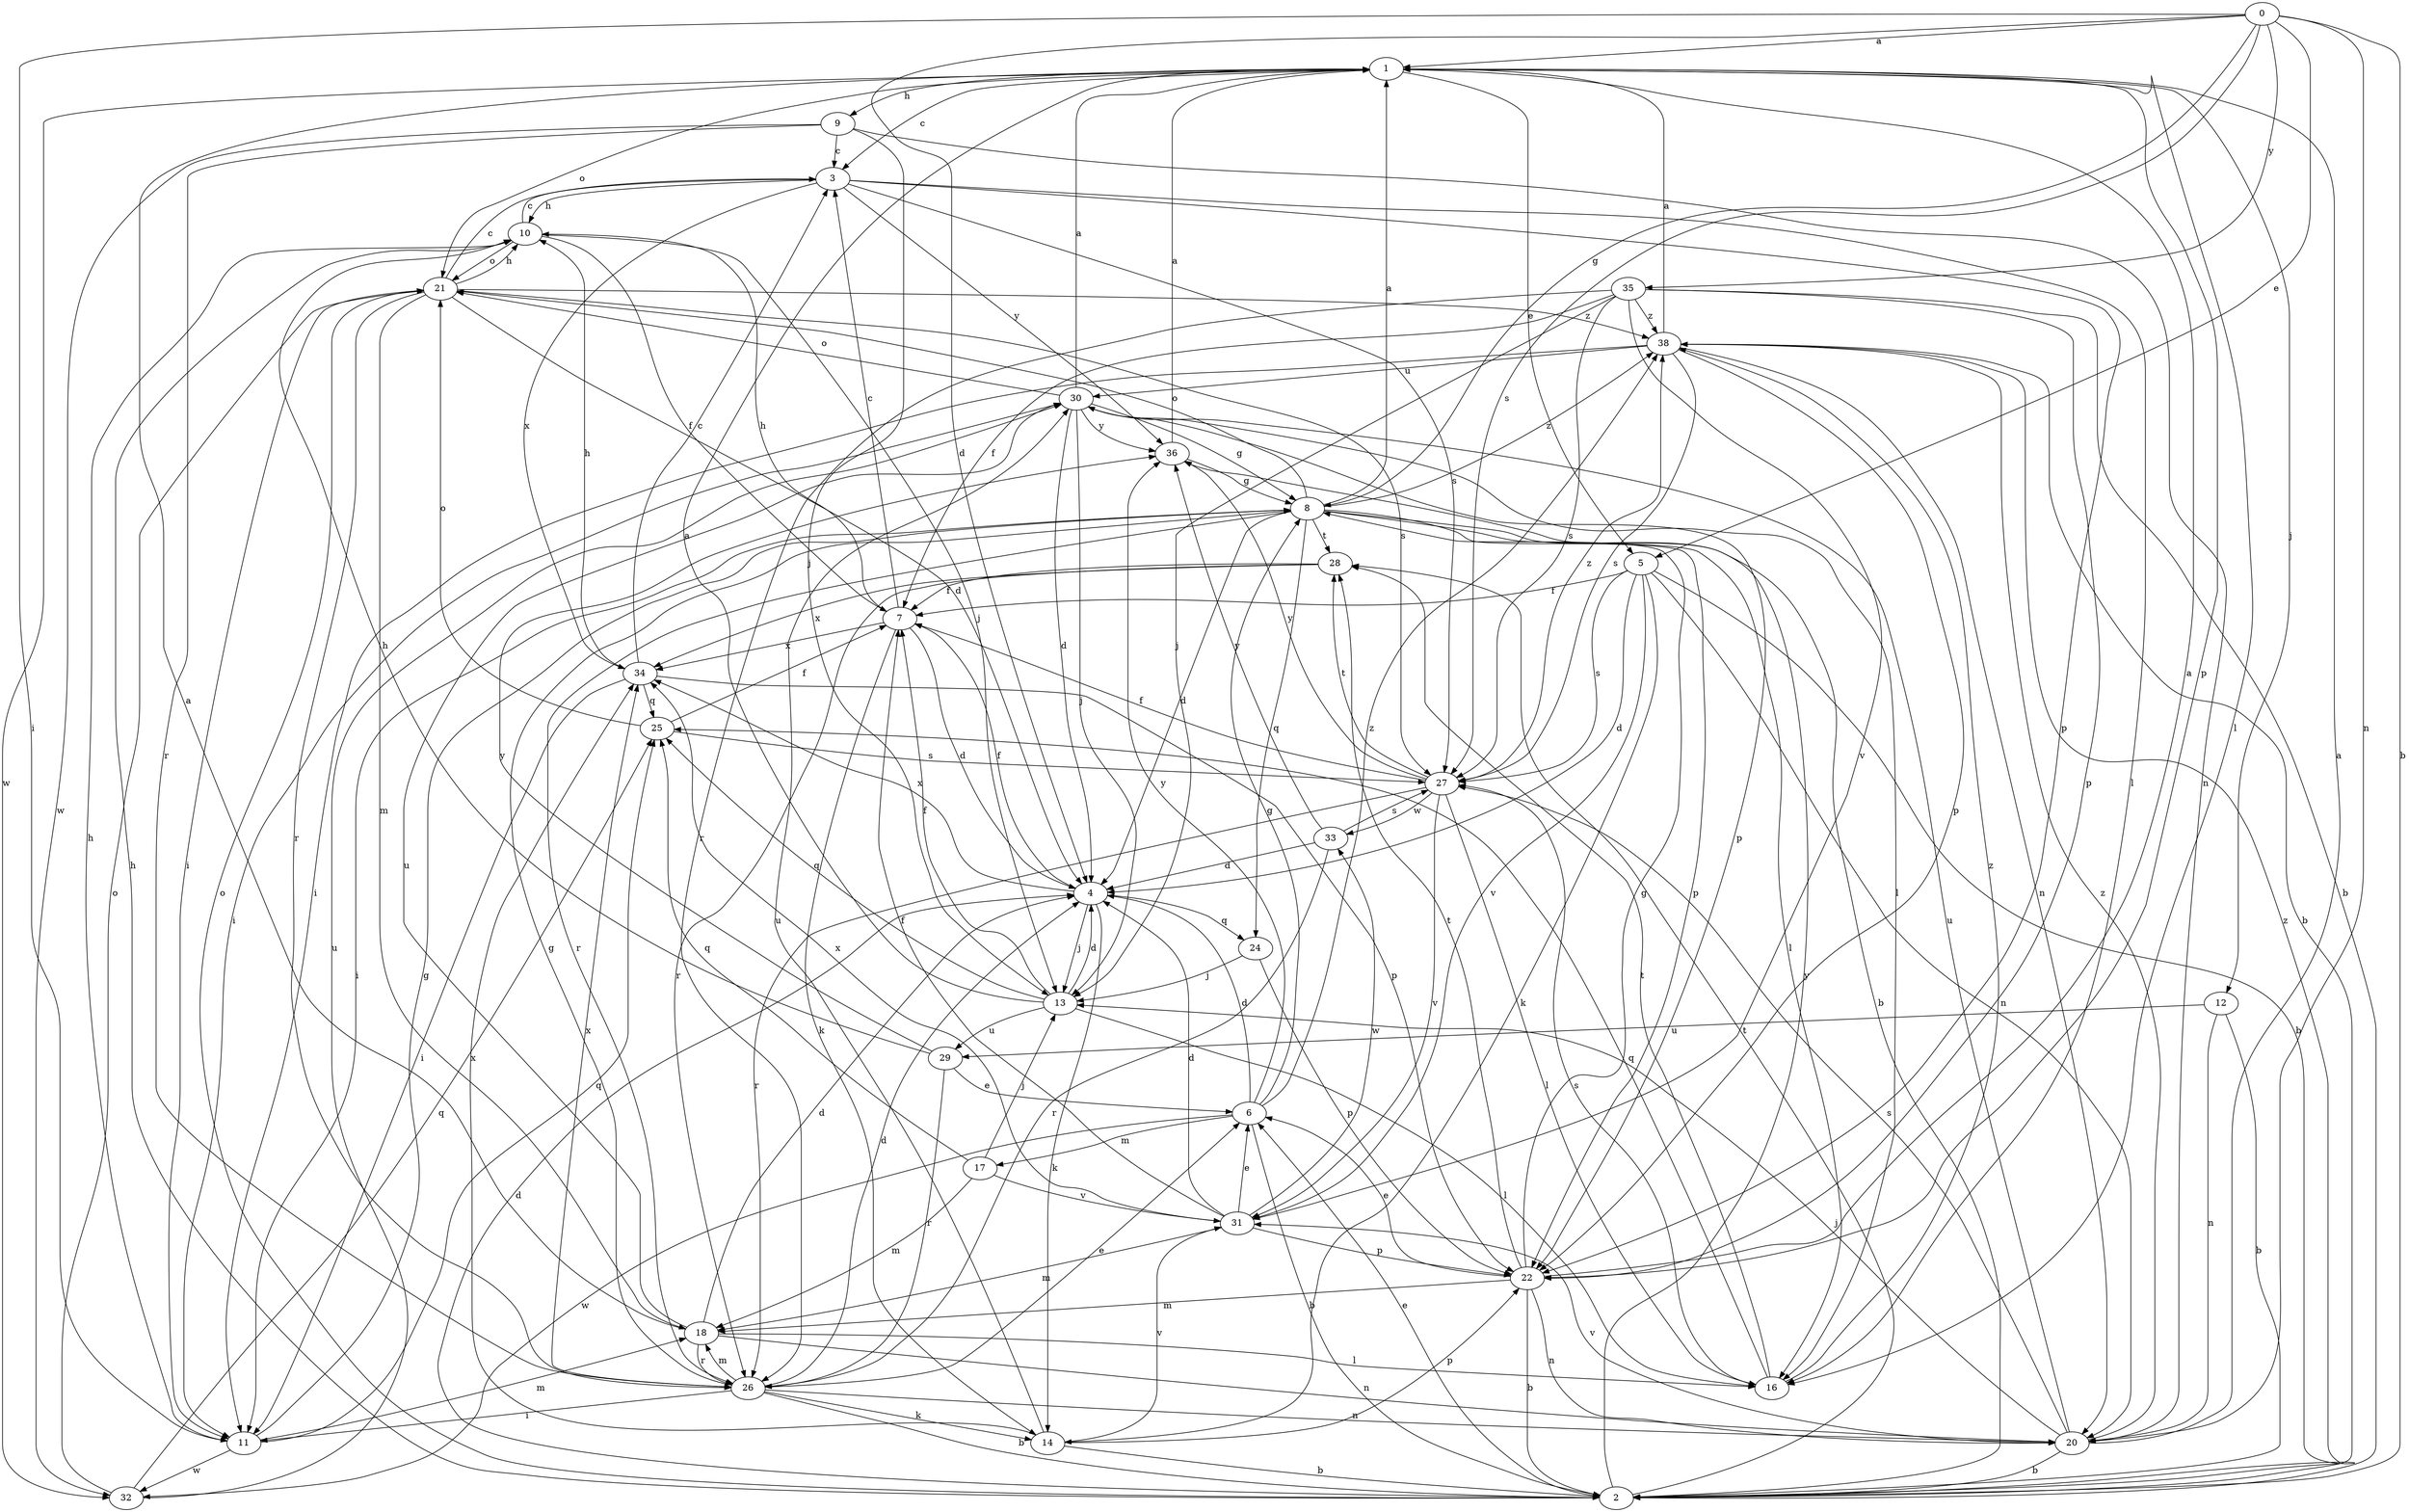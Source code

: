 strict digraph  {
0;
1;
2;
3;
4;
5;
6;
7;
8;
9;
10;
11;
12;
13;
14;
16;
17;
18;
20;
21;
22;
24;
25;
26;
27;
28;
29;
30;
31;
32;
33;
34;
35;
36;
38;
0 -> 1  [label=a];
0 -> 2  [label=b];
0 -> 4  [label=d];
0 -> 5  [label=e];
0 -> 8  [label=g];
0 -> 11  [label=i];
0 -> 20  [label=n];
0 -> 27  [label=s];
0 -> 35  [label=y];
1 -> 3  [label=c];
1 -> 5  [label=e];
1 -> 9  [label=h];
1 -> 12  [label=j];
1 -> 16  [label=l];
1 -> 21  [label=o];
1 -> 22  [label=p];
1 -> 32  [label=w];
2 -> 4  [label=d];
2 -> 6  [label=e];
2 -> 10  [label=h];
2 -> 21  [label=o];
2 -> 28  [label=t];
2 -> 36  [label=y];
2 -> 38  [label=z];
3 -> 10  [label=h];
3 -> 16  [label=l];
3 -> 22  [label=p];
3 -> 27  [label=s];
3 -> 34  [label=x];
3 -> 36  [label=y];
4 -> 7  [label=f];
4 -> 13  [label=j];
4 -> 14  [label=k];
4 -> 24  [label=q];
4 -> 34  [label=x];
5 -> 2  [label=b];
5 -> 4  [label=d];
5 -> 7  [label=f];
5 -> 14  [label=k];
5 -> 20  [label=n];
5 -> 27  [label=s];
5 -> 31  [label=v];
6 -> 2  [label=b];
6 -> 4  [label=d];
6 -> 8  [label=g];
6 -> 17  [label=m];
6 -> 32  [label=w];
6 -> 36  [label=y];
6 -> 38  [label=z];
7 -> 3  [label=c];
7 -> 4  [label=d];
7 -> 10  [label=h];
7 -> 14  [label=k];
7 -> 34  [label=x];
8 -> 1  [label=a];
8 -> 2  [label=b];
8 -> 4  [label=d];
8 -> 11  [label=i];
8 -> 16  [label=l];
8 -> 21  [label=o];
8 -> 22  [label=p];
8 -> 24  [label=q];
8 -> 26  [label=r];
8 -> 28  [label=t];
8 -> 38  [label=z];
9 -> 3  [label=c];
9 -> 13  [label=j];
9 -> 20  [label=n];
9 -> 26  [label=r];
9 -> 32  [label=w];
10 -> 3  [label=c];
10 -> 7  [label=f];
10 -> 13  [label=j];
10 -> 21  [label=o];
11 -> 8  [label=g];
11 -> 10  [label=h];
11 -> 18  [label=m];
11 -> 25  [label=q];
11 -> 32  [label=w];
12 -> 2  [label=b];
12 -> 20  [label=n];
12 -> 29  [label=u];
13 -> 1  [label=a];
13 -> 4  [label=d];
13 -> 7  [label=f];
13 -> 16  [label=l];
13 -> 25  [label=q];
13 -> 29  [label=u];
14 -> 2  [label=b];
14 -> 22  [label=p];
14 -> 30  [label=u];
14 -> 31  [label=v];
14 -> 34  [label=x];
16 -> 25  [label=q];
16 -> 27  [label=s];
16 -> 28  [label=t];
16 -> 38  [label=z];
17 -> 13  [label=j];
17 -> 18  [label=m];
17 -> 25  [label=q];
17 -> 31  [label=v];
18 -> 1  [label=a];
18 -> 4  [label=d];
18 -> 16  [label=l];
18 -> 20  [label=n];
18 -> 26  [label=r];
18 -> 30  [label=u];
20 -> 1  [label=a];
20 -> 2  [label=b];
20 -> 13  [label=j];
20 -> 27  [label=s];
20 -> 30  [label=u];
20 -> 31  [label=v];
20 -> 38  [label=z];
21 -> 3  [label=c];
21 -> 4  [label=d];
21 -> 10  [label=h];
21 -> 11  [label=i];
21 -> 18  [label=m];
21 -> 26  [label=r];
21 -> 27  [label=s];
21 -> 38  [label=z];
22 -> 1  [label=a];
22 -> 2  [label=b];
22 -> 6  [label=e];
22 -> 8  [label=g];
22 -> 18  [label=m];
22 -> 20  [label=n];
22 -> 28  [label=t];
24 -> 13  [label=j];
24 -> 22  [label=p];
25 -> 7  [label=f];
25 -> 21  [label=o];
25 -> 27  [label=s];
26 -> 2  [label=b];
26 -> 4  [label=d];
26 -> 6  [label=e];
26 -> 8  [label=g];
26 -> 11  [label=i];
26 -> 14  [label=k];
26 -> 18  [label=m];
26 -> 20  [label=n];
26 -> 34  [label=x];
27 -> 7  [label=f];
27 -> 16  [label=l];
27 -> 26  [label=r];
27 -> 28  [label=t];
27 -> 31  [label=v];
27 -> 33  [label=w];
27 -> 36  [label=y];
27 -> 38  [label=z];
28 -> 7  [label=f];
28 -> 26  [label=r];
28 -> 34  [label=x];
29 -> 6  [label=e];
29 -> 10  [label=h];
29 -> 26  [label=r];
29 -> 36  [label=y];
30 -> 1  [label=a];
30 -> 4  [label=d];
30 -> 8  [label=g];
30 -> 11  [label=i];
30 -> 13  [label=j];
30 -> 16  [label=l];
30 -> 21  [label=o];
30 -> 22  [label=p];
30 -> 36  [label=y];
31 -> 4  [label=d];
31 -> 6  [label=e];
31 -> 7  [label=f];
31 -> 18  [label=m];
31 -> 22  [label=p];
31 -> 33  [label=w];
31 -> 34  [label=x];
32 -> 21  [label=o];
32 -> 25  [label=q];
32 -> 30  [label=u];
33 -> 4  [label=d];
33 -> 26  [label=r];
33 -> 27  [label=s];
33 -> 36  [label=y];
34 -> 3  [label=c];
34 -> 10  [label=h];
34 -> 11  [label=i];
34 -> 22  [label=p];
34 -> 25  [label=q];
35 -> 2  [label=b];
35 -> 7  [label=f];
35 -> 13  [label=j];
35 -> 22  [label=p];
35 -> 26  [label=r];
35 -> 27  [label=s];
35 -> 31  [label=v];
35 -> 38  [label=z];
36 -> 1  [label=a];
36 -> 8  [label=g];
38 -> 1  [label=a];
38 -> 2  [label=b];
38 -> 11  [label=i];
38 -> 20  [label=n];
38 -> 22  [label=p];
38 -> 27  [label=s];
38 -> 30  [label=u];
}
